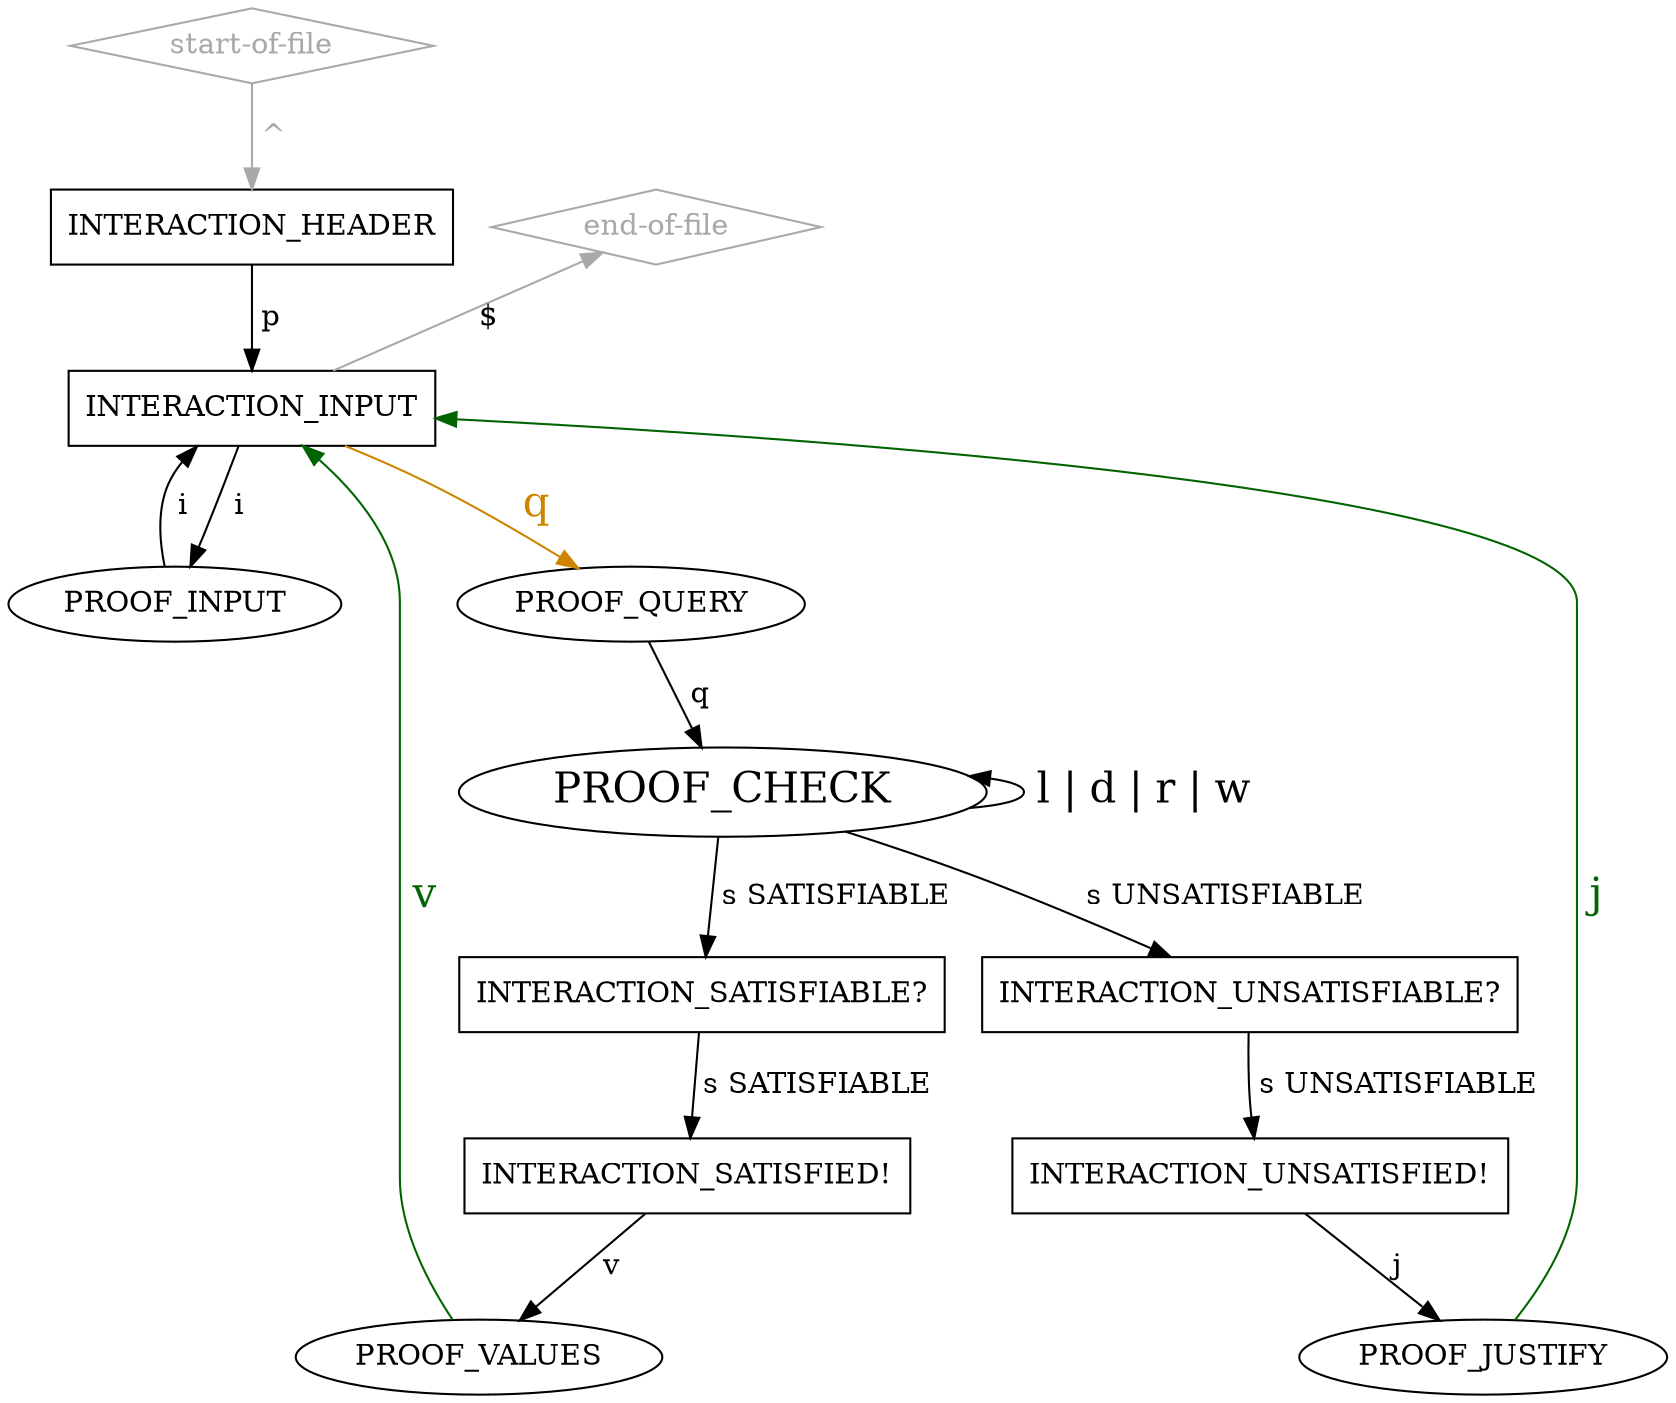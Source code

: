 digraph "idrup-check" {

  "start-of-file" [shape=diamond,color=darkgray,fontcolor=darkgray];
  "start-of-file" -> INTERACTION_HEADER [label=" ^ ",weight=2,color=darkgray,fontcolor=darkgray];

  "end-of-file" [shape=diamond,color=darkgray,fontcolor=darkgray];

  // INTERACTION_HEADER -> "end-of-file";
  // INTERACTION_INPUT -> "end-of-file";
   "end-of-file" -> INTERACTION_INPUT [label="$    ",dir=back,color=darkgray];

  INTERACTION_HEADER [shape=box];
  INTERACTION_HEADER -> INTERACTION_INPUT [label=" p ",weight=2];

  INTERACTION_INPUT [shape=box];
  INTERACTION_INPUT -> PROOF_INPUT [label=" i ",weight=2];
  INTERACTION_INPUT -> PROOF_QUERY [label=" q ",weight=2,color=orange3,fontsize=20,fontcolor=orange3];

  PROOF_INPUT -> INTERACTION_INPUT [label=" i ",weight=3];

  PROOF_QUERY -> PROOF_CHECK [label=" q "];

  PROOF_CHECK [fontsize=20];
  PROOF_CHECK -> PROOF_CHECK [label=" l | d | r | w ",dir=back,fontsize=20];
  PROOF_CHECK -> INTERACTION_SATISFIABLE [label=" s SATISFIABLE "];
  PROOF_CHECK -> INTERACTION_UNSATISFIABLE [label=" s UNSATISFIABLE "];

  INTERACTION_UNSATISFIABLE [shape="box",label="INTERACTION_UNSATISFIABLE?"];
  INTERACTION_UNSATISFIABLE -> INTERACTION_UNSATISFIED [label=" s UNSATISFIABLE "];

  INTERACTION_SATISFIABLE [shape="box",label="INTERACTION_SATISFIABLE?"];
  INTERACTION_SATISFIABLE -> INTERACTION_SATISFIED [label=" s SATISFIABLE "];

  INTERACTION_SATISFIED [shape=box,label="INTERACTION_SATISFIED!"];
  INTERACTION_SATISFIED -> PROOF_VALUES [label=" v "];

  INTERACTION_UNSATISFIED [shape=box,label="INTERACTION_UNSATISFIED!"];
  INTERACTION_UNSATISFIED -> PROOF_JUSTIFY [label=" j "];

  PROOF_VALUES -> INTERACTION_INPUT [label=" v ",color=darkgreen,fontsize=20,fontcolor=darkgreen];
  PROOF_JUSTIFY -> INTERACTION_INPUT [label=" j ",color=darkgreen,fontsize=20,fontcolor=darkgreen];
}
